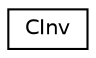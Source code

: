 digraph "Graphical Class Hierarchy"
{
 // LATEX_PDF_SIZE
  edge [fontname="Helvetica",fontsize="10",labelfontname="Helvetica",labelfontsize="10"];
  node [fontname="Helvetica",fontsize="10",shape=record];
  rankdir="LR";
  Node0 [label="CInv",height=0.2,width=0.4,color="black", fillcolor="white", style="filled",URL="$class_c_inv.html",tooltip=" "];
}
